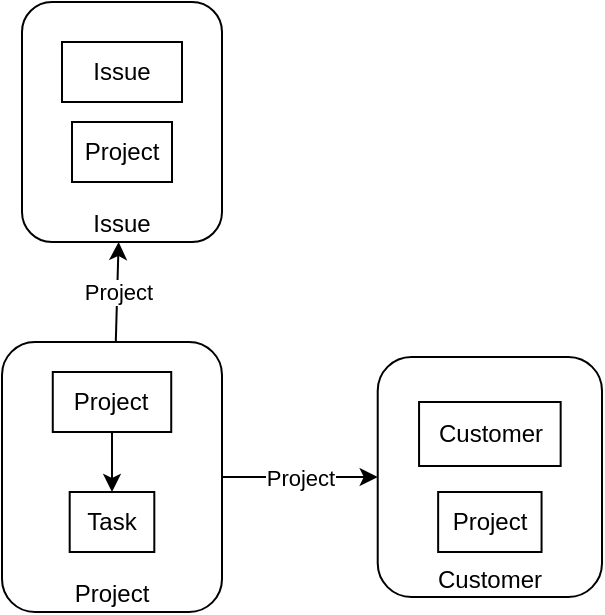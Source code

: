 <mxfile version="22.1.18" type="device">
  <diagram name="Seite-1" id="wsvdN9Rkeskrykhyx7D5">
    <mxGraphModel dx="666" dy="536" grid="1" gridSize="10" guides="1" tooltips="1" connect="1" arrows="1" fold="1" page="1" pageScale="1" pageWidth="827" pageHeight="1169" math="0" shadow="0">
      <root>
        <mxCell id="0" />
        <mxCell id="1" parent="0" />
        <mxCell id="iqY9rrQIbkoI9cQve3fD-3" value="Project" style="endArrow=classic;html=1;rounded=0;" parent="1" source="iqY9rrQIbkoI9cQve3fD-1" target="DDNkM0uk73sY_QqrbPGz-1" edge="1">
          <mxGeometry width="50" height="50" relative="1" as="geometry">
            <mxPoint x="90" y="235" as="sourcePoint" />
            <mxPoint x="140" y="185" as="targetPoint" />
          </mxGeometry>
        </mxCell>
        <mxCell id="iqY9rrQIbkoI9cQve3fD-4" value="" style="group" parent="1" vertex="1" connectable="0">
          <mxGeometry x="140" y="210" width="110" height="135" as="geometry" />
        </mxCell>
        <mxCell id="iqY9rrQIbkoI9cQve3fD-1" value="Project" style="rounded=1;whiteSpace=wrap;html=1;verticalAlign=bottom;" parent="iqY9rrQIbkoI9cQve3fD-4" vertex="1">
          <mxGeometry width="110" height="135" as="geometry" />
        </mxCell>
        <mxCell id="iqY9rrQIbkoI9cQve3fD-2" value="Project" style="rounded=0;whiteSpace=wrap;html=1;" parent="iqY9rrQIbkoI9cQve3fD-4" vertex="1">
          <mxGeometry x="25.385" y="15" width="59.231" height="30" as="geometry" />
        </mxCell>
        <mxCell id="DDNkM0uk73sY_QqrbPGz-4" value="Task" style="rounded=0;whiteSpace=wrap;html=1;" parent="iqY9rrQIbkoI9cQve3fD-4" vertex="1">
          <mxGeometry x="33.846" y="75" width="42.308" height="30" as="geometry" />
        </mxCell>
        <mxCell id="iqY9rrQIbkoI9cQve3fD-5" value="" style="endArrow=classic;html=1;rounded=0;" parent="iqY9rrQIbkoI9cQve3fD-4" source="iqY9rrQIbkoI9cQve3fD-2" target="DDNkM0uk73sY_QqrbPGz-4" edge="1">
          <mxGeometry width="50" height="50" relative="1" as="geometry">
            <mxPoint y="165" as="sourcePoint" />
            <mxPoint x="42.308" y="115" as="targetPoint" />
          </mxGeometry>
        </mxCell>
        <mxCell id="iqY9rrQIbkoI9cQve3fD-9" value="Project" style="endArrow=classic;html=1;rounded=0;" parent="1" source="iqY9rrQIbkoI9cQve3fD-1" target="2eIolLsqnR1whtfJXhGp-1" edge="1">
          <mxGeometry width="50" height="50" relative="1" as="geometry">
            <mxPoint x="300" y="280" as="sourcePoint" />
            <mxPoint x="350" y="230" as="targetPoint" />
          </mxGeometry>
        </mxCell>
        <mxCell id="2eIolLsqnR1whtfJXhGp-1" value="Customer" style="rounded=1;whiteSpace=wrap;html=1;verticalAlign=bottom;" parent="1" vertex="1">
          <mxGeometry x="327.86" y="217.5" width="112.14" height="120" as="geometry" />
        </mxCell>
        <mxCell id="2eIolLsqnR1whtfJXhGp-2" value="Customer" style="rounded=0;whiteSpace=wrap;html=1;" parent="1" vertex="1">
          <mxGeometry x="348.53" y="240" width="70.8" height="32" as="geometry" />
        </mxCell>
        <mxCell id="GKB9GKNqyIDsi5YKzJeb-1" value="Project" style="whiteSpace=wrap;html=1;align=center;" parent="1" vertex="1">
          <mxGeometry x="358.075" y="285" width="51.705" height="30" as="geometry" />
        </mxCell>
        <mxCell id="DDNkM0uk73sY_QqrbPGz-1" value="Issue" style="rounded=1;whiteSpace=wrap;html=1;verticalAlign=bottom;" parent="1" vertex="1">
          <mxGeometry x="150" y="40" width="100" height="120" as="geometry" />
        </mxCell>
        <mxCell id="DDNkM0uk73sY_QqrbPGz-3" value="Issue" style="rounded=0;whiteSpace=wrap;html=1;" parent="1" vertex="1">
          <mxGeometry x="170" y="60" width="60" height="30" as="geometry" />
        </mxCell>
        <mxCell id="2eIolLsqnR1whtfJXhGp-4" value="Project" style="rounded=0;whiteSpace=wrap;html=1;" parent="1" vertex="1">
          <mxGeometry x="175" y="100" width="50" height="30" as="geometry" />
        </mxCell>
      </root>
    </mxGraphModel>
  </diagram>
</mxfile>
